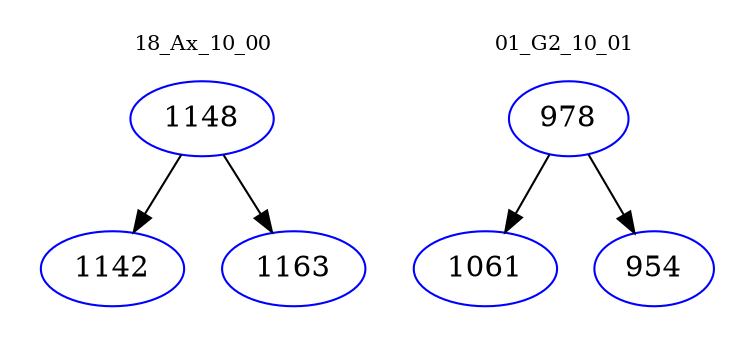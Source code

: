 digraph{
subgraph cluster_0 {
color = white
label = "18_Ax_10_00";
fontsize=10;
T0_1148 [label="1148", color="blue"]
T0_1148 -> T0_1142 [color="black"]
T0_1142 [label="1142", color="blue"]
T0_1148 -> T0_1163 [color="black"]
T0_1163 [label="1163", color="blue"]
}
subgraph cluster_1 {
color = white
label = "01_G2_10_01";
fontsize=10;
T1_978 [label="978", color="blue"]
T1_978 -> T1_1061 [color="black"]
T1_1061 [label="1061", color="blue"]
T1_978 -> T1_954 [color="black"]
T1_954 [label="954", color="blue"]
}
}

